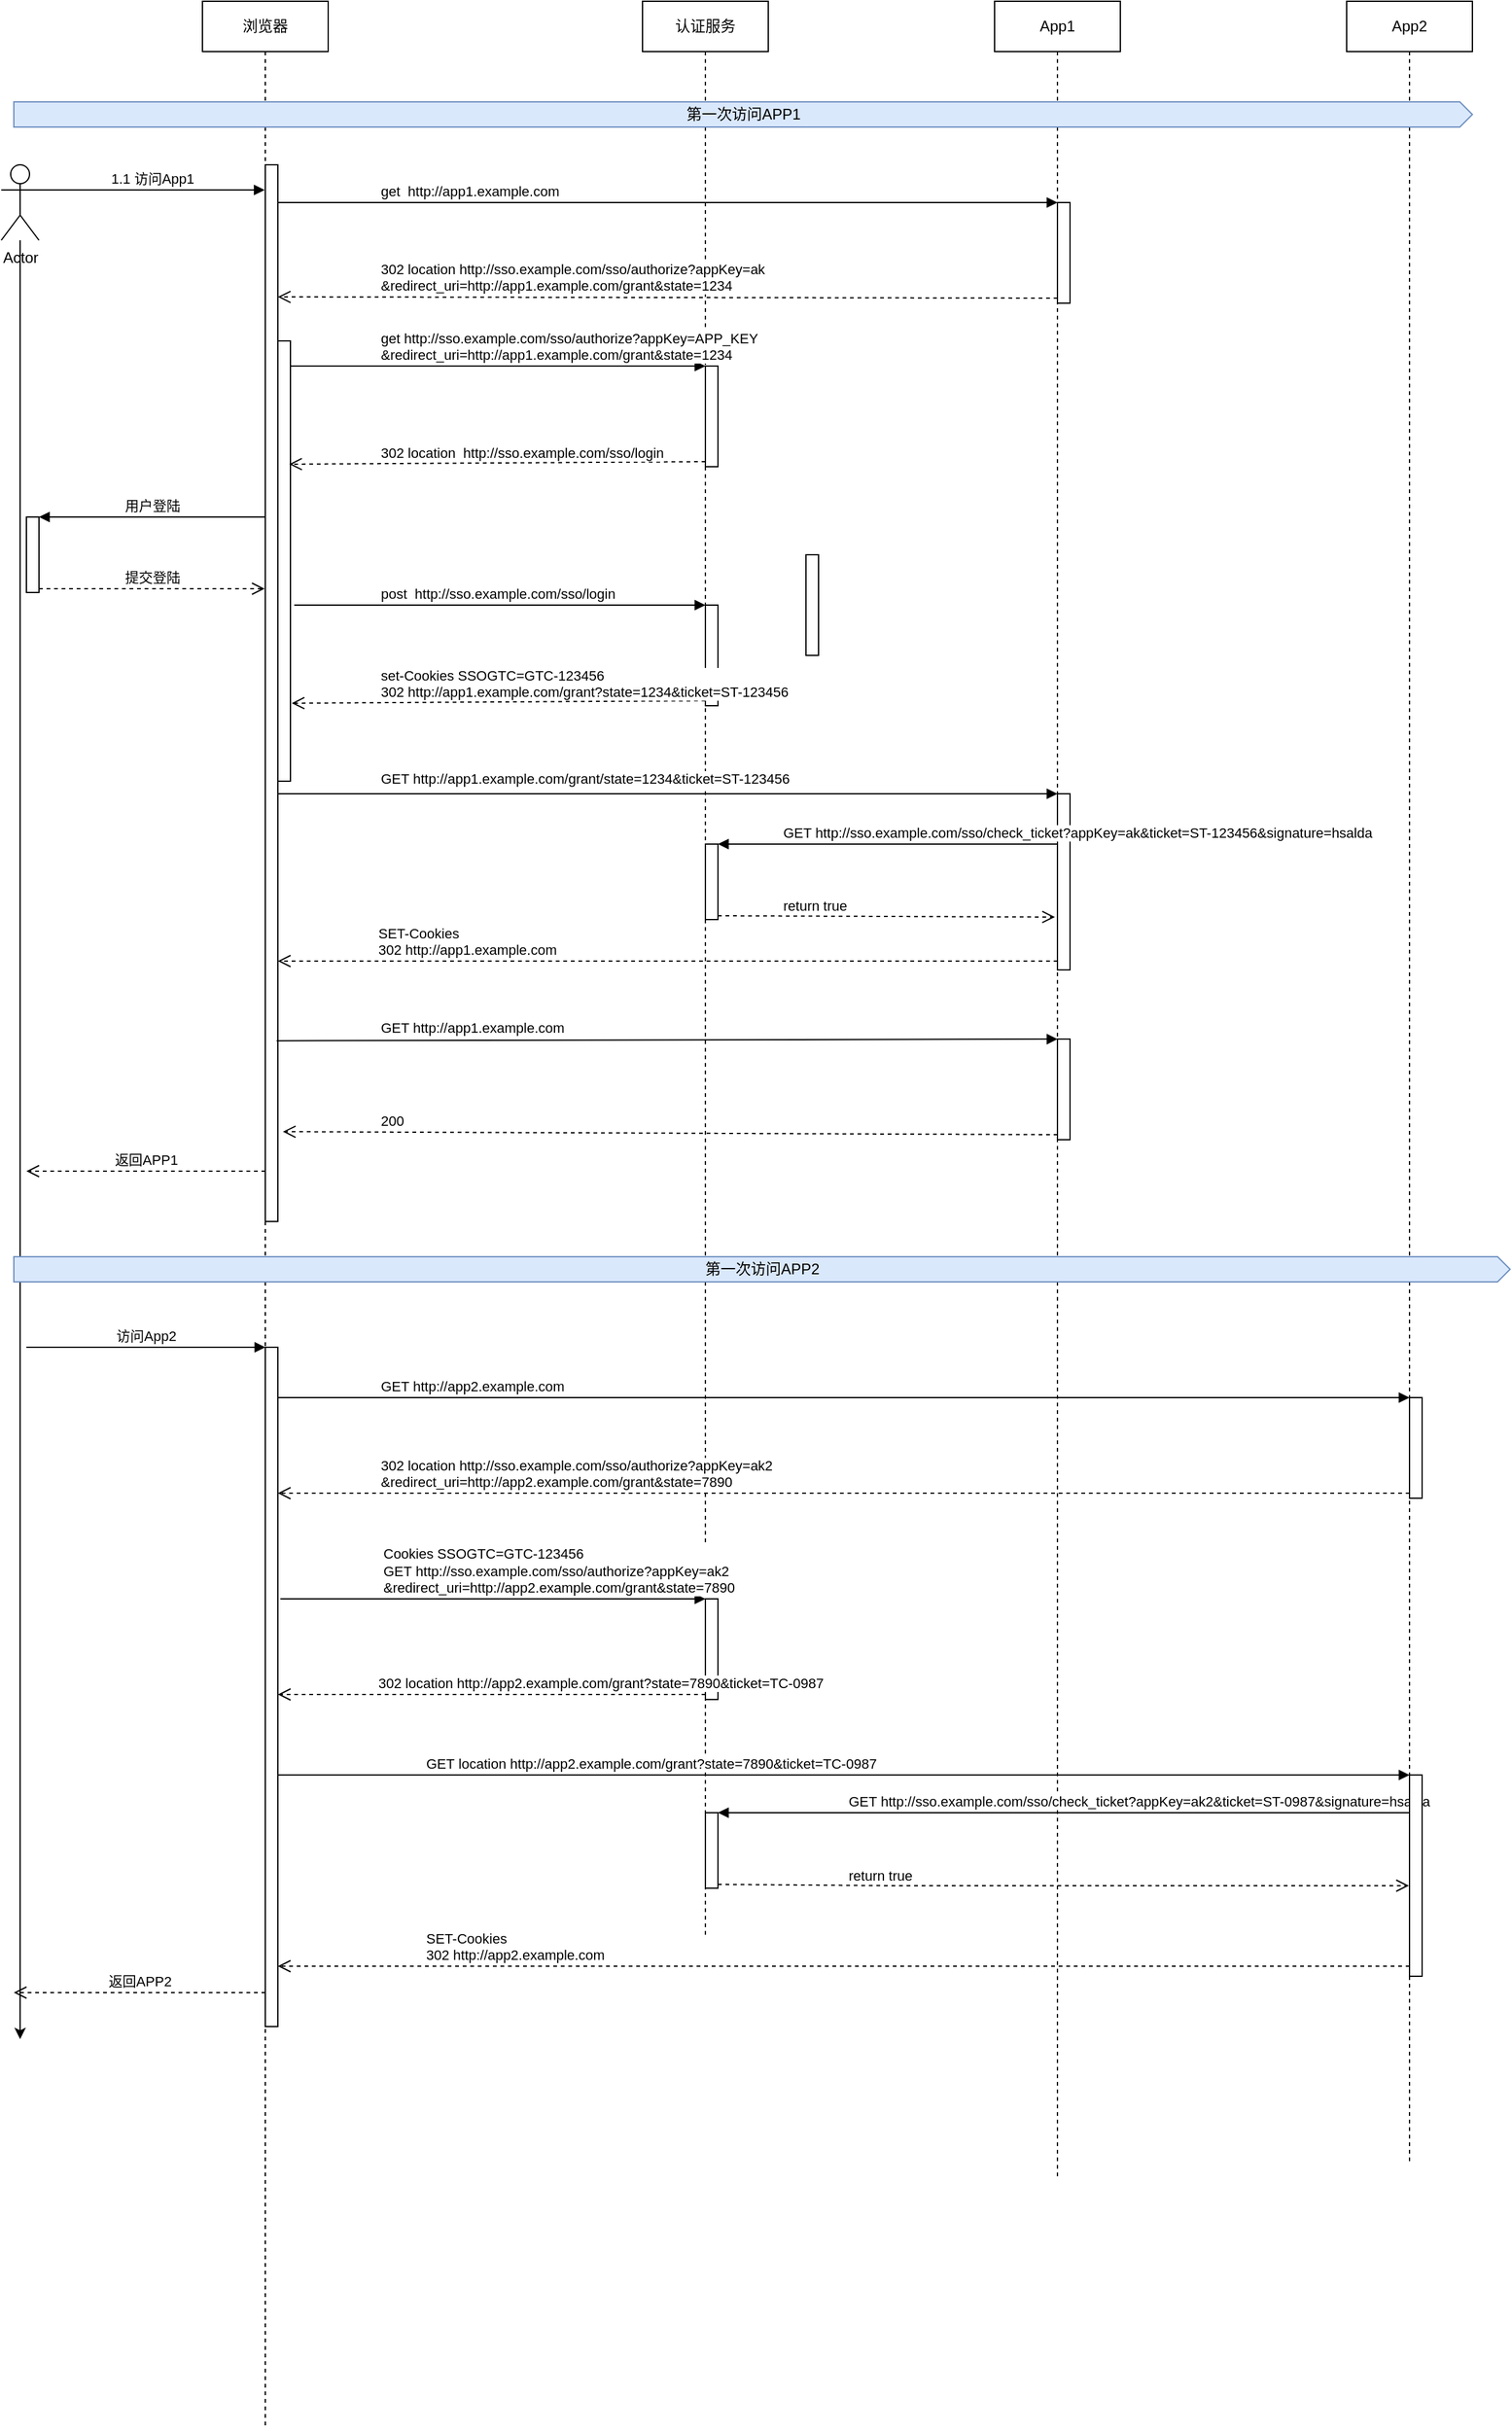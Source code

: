 <mxfile version="14.7.8" type="github">
  <diagram id="c4w317zECzJuG4s0Is7F" name="Page-1">
    <mxGraphModel dx="1426" dy="794" grid="1" gridSize="10" guides="1" tooltips="1" connect="1" arrows="1" fold="1" page="1" pageScale="1" pageWidth="1654" pageHeight="2336" math="0" shadow="0">
      <root>
        <mxCell id="0" />
        <mxCell id="1" parent="0" />
        <mxCell id="5jAdGCk7PEBWjeVyFy0n-1" value="浏览器" style="shape=umlLifeline;perimeter=lifelinePerimeter;whiteSpace=wrap;html=1;container=1;collapsible=0;recursiveResize=0;outlineConnect=0;" vertex="1" parent="1">
          <mxGeometry x="500" y="150" width="100" height="1930" as="geometry" />
        </mxCell>
        <mxCell id="5jAdGCk7PEBWjeVyFy0n-8" value="" style="html=1;points=[];perimeter=orthogonalPerimeter;" vertex="1" parent="5jAdGCk7PEBWjeVyFy0n-1">
          <mxGeometry x="50" y="130" width="10" height="840" as="geometry" />
        </mxCell>
        <mxCell id="5jAdGCk7PEBWjeVyFy0n-13" value="" style="html=1;points=[];perimeter=orthogonalPerimeter;" vertex="1" parent="5jAdGCk7PEBWjeVyFy0n-1">
          <mxGeometry x="60" y="270" width="10" height="350" as="geometry" />
        </mxCell>
        <mxCell id="5jAdGCk7PEBWjeVyFy0n-36" value="" style="html=1;points=[];perimeter=orthogonalPerimeter;" vertex="1" parent="5jAdGCk7PEBWjeVyFy0n-1">
          <mxGeometry x="50" y="1070" width="10" height="540" as="geometry" />
        </mxCell>
        <mxCell id="5jAdGCk7PEBWjeVyFy0n-37" value="访问App2" style="html=1;verticalAlign=bottom;endArrow=block;entryX=0;entryY=0;" edge="1" target="5jAdGCk7PEBWjeVyFy0n-36" parent="5jAdGCk7PEBWjeVyFy0n-1">
          <mxGeometry relative="1" as="geometry">
            <mxPoint x="-140" y="1070" as="sourcePoint" />
          </mxGeometry>
        </mxCell>
        <mxCell id="5jAdGCk7PEBWjeVyFy0n-38" value="返回APP2" style="html=1;verticalAlign=bottom;endArrow=open;dashed=1;endSize=8;exitX=0;exitY=0.95;" edge="1" source="5jAdGCk7PEBWjeVyFy0n-36" parent="5jAdGCk7PEBWjeVyFy0n-1">
          <mxGeometry relative="1" as="geometry">
            <mxPoint x="-150" y="1583" as="targetPoint" />
          </mxGeometry>
        </mxCell>
        <mxCell id="5jAdGCk7PEBWjeVyFy0n-2" value="认证服务" style="shape=umlLifeline;perimeter=lifelinePerimeter;whiteSpace=wrap;html=1;container=1;collapsible=0;recursiveResize=0;outlineConnect=0;" vertex="1" parent="1">
          <mxGeometry x="850" y="150" width="100" height="1540" as="geometry" />
        </mxCell>
        <mxCell id="5jAdGCk7PEBWjeVyFy0n-21" value="" style="html=1;points=[];perimeter=orthogonalPerimeter;" vertex="1" parent="5jAdGCk7PEBWjeVyFy0n-2">
          <mxGeometry x="50" y="480" width="10" height="80" as="geometry" />
        </mxCell>
        <mxCell id="5jAdGCk7PEBWjeVyFy0n-28" value="" style="html=1;points=[];perimeter=orthogonalPerimeter;" vertex="1" parent="5jAdGCk7PEBWjeVyFy0n-2">
          <mxGeometry x="50" y="670" width="10" height="60" as="geometry" />
        </mxCell>
        <mxCell id="5jAdGCk7PEBWjeVyFy0n-42" value="" style="html=1;points=[];perimeter=orthogonalPerimeter;" vertex="1" parent="5jAdGCk7PEBWjeVyFy0n-2">
          <mxGeometry x="50" y="1270" width="10" height="80" as="geometry" />
        </mxCell>
        <mxCell id="5jAdGCk7PEBWjeVyFy0n-3" value="App1" style="shape=umlLifeline;perimeter=lifelinePerimeter;whiteSpace=wrap;html=1;container=1;collapsible=0;recursiveResize=0;outlineConnect=0;" vertex="1" parent="1">
          <mxGeometry x="1130" y="150" width="100" height="1730" as="geometry" />
        </mxCell>
        <mxCell id="5jAdGCk7PEBWjeVyFy0n-24" value="" style="html=1;points=[];perimeter=orthogonalPerimeter;" vertex="1" parent="5jAdGCk7PEBWjeVyFy0n-3">
          <mxGeometry x="50" y="630" width="10" height="140" as="geometry" />
        </mxCell>
        <mxCell id="5jAdGCk7PEBWjeVyFy0n-31" value="" style="html=1;points=[];perimeter=orthogonalPerimeter;" vertex="1" parent="5jAdGCk7PEBWjeVyFy0n-3">
          <mxGeometry x="50" y="825" width="10" height="80" as="geometry" />
        </mxCell>
        <mxCell id="5jAdGCk7PEBWjeVyFy0n-4" value="App2" style="shape=umlLifeline;perimeter=lifelinePerimeter;whiteSpace=wrap;html=1;container=1;collapsible=0;recursiveResize=0;outlineConnect=0;" vertex="1" parent="1">
          <mxGeometry x="1410" y="150" width="100" height="1720" as="geometry" />
        </mxCell>
        <mxCell id="5jAdGCk7PEBWjeVyFy0n-39" value="" style="html=1;points=[];perimeter=orthogonalPerimeter;" vertex="1" parent="5jAdGCk7PEBWjeVyFy0n-4">
          <mxGeometry x="50" y="1110" width="10" height="80" as="geometry" />
        </mxCell>
        <mxCell id="5jAdGCk7PEBWjeVyFy0n-6" value="第一次访问APP1" style="html=1;shadow=0;dashed=0;align=center;verticalAlign=middle;shape=mxgraph.arrows2.arrow;dy=0;dx=10;notch=0;fillColor=#dae8fc;strokeColor=#6c8ebf;" vertex="1" parent="1">
          <mxGeometry x="350" y="230" width="1160" height="20" as="geometry" />
        </mxCell>
        <mxCell id="5jAdGCk7PEBWjeVyFy0n-17" style="edgeStyle=orthogonalEdgeStyle;rounded=0;orthogonalLoop=1;jettySize=auto;html=1;" edge="1" parent="1" source="5jAdGCk7PEBWjeVyFy0n-7">
          <mxGeometry relative="1" as="geometry">
            <mxPoint x="355" y="1770" as="targetPoint" />
          </mxGeometry>
        </mxCell>
        <mxCell id="5jAdGCk7PEBWjeVyFy0n-7" value="Actor" style="shape=umlActor;verticalLabelPosition=bottom;verticalAlign=top;html=1;outlineConnect=0;" vertex="1" parent="1">
          <mxGeometry x="340" y="280" width="30" height="60" as="geometry" />
        </mxCell>
        <mxCell id="5jAdGCk7PEBWjeVyFy0n-9" value="1.1 访问App1" style="html=1;verticalAlign=bottom;endArrow=block;" edge="1" parent="1" target="5jAdGCk7PEBWjeVyFy0n-1">
          <mxGeometry width="80" relative="1" as="geometry">
            <mxPoint x="370" y="300" as="sourcePoint" />
            <mxPoint x="450" y="300" as="targetPoint" />
          </mxGeometry>
        </mxCell>
        <mxCell id="5jAdGCk7PEBWjeVyFy0n-10" value="" style="html=1;points=[];perimeter=orthogonalPerimeter;" vertex="1" parent="1">
          <mxGeometry x="1180" y="310" width="10" height="80" as="geometry" />
        </mxCell>
        <mxCell id="5jAdGCk7PEBWjeVyFy0n-11" value="get&amp;nbsp; http://app1.example.com" style="html=1;verticalAlign=bottom;endArrow=block;entryX=0;entryY=0;align=left;" edge="1" target="5jAdGCk7PEBWjeVyFy0n-10" parent="1">
          <mxGeometry x="-0.742" relative="1" as="geometry">
            <mxPoint x="560" y="310" as="sourcePoint" />
            <mxPoint as="offset" />
          </mxGeometry>
        </mxCell>
        <mxCell id="5jAdGCk7PEBWjeVyFy0n-12" value="302 location http://sso.example.com/sso/authorize?appKey=ak&lt;br&gt;&amp;amp;redirect_uri=http://app1.example.com/grant&amp;amp;state=1234" style="html=1;verticalAlign=bottom;endArrow=open;dashed=1;endSize=8;exitX=0;exitY=0.95;entryX=1;entryY=0.125;entryDx=0;entryDy=0;entryPerimeter=0;align=left;" edge="1" source="5jAdGCk7PEBWjeVyFy0n-10" parent="1" target="5jAdGCk7PEBWjeVyFy0n-8">
          <mxGeometry x="0.742" relative="1" as="geometry">
            <mxPoint x="1026" y="386" as="targetPoint" />
            <mxPoint as="offset" />
          </mxGeometry>
        </mxCell>
        <mxCell id="5jAdGCk7PEBWjeVyFy0n-14" value="" style="html=1;points=[];perimeter=orthogonalPerimeter;" vertex="1" parent="1">
          <mxGeometry x="900" y="440" width="10" height="80" as="geometry" />
        </mxCell>
        <mxCell id="5jAdGCk7PEBWjeVyFy0n-15" value="get http://sso.example.com/sso/authorize?appKey=APP_KEY&lt;br&gt;&amp;amp;redirect_uri=http://app1.example.com/grant&amp;amp;state=1234" style="html=1;verticalAlign=bottom;endArrow=block;entryX=0;entryY=0;align=left;" edge="1" target="5jAdGCk7PEBWjeVyFy0n-14" parent="1">
          <mxGeometry x="-0.576" relative="1" as="geometry">
            <mxPoint x="570" y="440" as="sourcePoint" />
            <mxPoint as="offset" />
          </mxGeometry>
        </mxCell>
        <mxCell id="5jAdGCk7PEBWjeVyFy0n-16" value="302 location&amp;nbsp; http://sso.example.com/sso/login" style="html=1;verticalAlign=bottom;endArrow=open;dashed=1;endSize=8;exitX=0;exitY=0.95;entryX=0.9;entryY=0.28;entryDx=0;entryDy=0;entryPerimeter=0;align=left;" edge="1" source="5jAdGCk7PEBWjeVyFy0n-14" parent="1" target="5jAdGCk7PEBWjeVyFy0n-13">
          <mxGeometry x="0.571" relative="1" as="geometry">
            <mxPoint x="770" y="516" as="targetPoint" />
            <mxPoint as="offset" />
          </mxGeometry>
        </mxCell>
        <mxCell id="5jAdGCk7PEBWjeVyFy0n-18" value="" style="html=1;points=[];perimeter=orthogonalPerimeter;" vertex="1" parent="1">
          <mxGeometry x="360" y="560" width="10" height="60" as="geometry" />
        </mxCell>
        <mxCell id="5jAdGCk7PEBWjeVyFy0n-19" value="用户登陆" style="html=1;verticalAlign=bottom;endArrow=block;entryX=1;entryY=0;" edge="1" target="5jAdGCk7PEBWjeVyFy0n-18" parent="1" source="5jAdGCk7PEBWjeVyFy0n-1">
          <mxGeometry relative="1" as="geometry">
            <mxPoint x="430" y="560" as="sourcePoint" />
          </mxGeometry>
        </mxCell>
        <mxCell id="5jAdGCk7PEBWjeVyFy0n-20" value="提交登陆" style="html=1;verticalAlign=bottom;endArrow=open;dashed=1;endSize=8;exitX=1;exitY=0.95;" edge="1" source="5jAdGCk7PEBWjeVyFy0n-18" parent="1" target="5jAdGCk7PEBWjeVyFy0n-1">
          <mxGeometry relative="1" as="geometry">
            <mxPoint x="545" y="614" as="targetPoint" />
          </mxGeometry>
        </mxCell>
        <mxCell id="5jAdGCk7PEBWjeVyFy0n-22" value="post&amp;nbsp; http://sso.example.com/sso/login" style="html=1;verticalAlign=bottom;endArrow=block;entryX=0;entryY=0;align=left;" edge="1" target="5jAdGCk7PEBWjeVyFy0n-21" parent="1">
          <mxGeometry x="-0.59" relative="1" as="geometry">
            <mxPoint x="573" y="630" as="sourcePoint" />
            <mxPoint as="offset" />
          </mxGeometry>
        </mxCell>
        <mxCell id="5jAdGCk7PEBWjeVyFy0n-23" value="set-Cookies SSOGTC=GTC-123456&lt;br&gt;302 http://app1.example.com/grant?state=1234&amp;amp;ticket=ST-123456" style="html=1;verticalAlign=bottom;endArrow=open;dashed=1;endSize=8;exitX=0;exitY=0.95;align=left;" edge="1" source="5jAdGCk7PEBWjeVyFy0n-21" parent="1">
          <mxGeometry x="0.581" relative="1" as="geometry">
            <mxPoint x="571" y="708" as="targetPoint" />
            <mxPoint as="offset" />
          </mxGeometry>
        </mxCell>
        <mxCell id="5jAdGCk7PEBWjeVyFy0n-25" value="GET http://app1.example.com/grant/state=1234&amp;amp;ticket=ST-123456" style="html=1;verticalAlign=bottom;endArrow=block;entryX=0;entryY=0;align=left;" edge="1" target="5jAdGCk7PEBWjeVyFy0n-24" parent="1">
          <mxGeometry x="-0.742" y="3" relative="1" as="geometry">
            <mxPoint x="560" y="780" as="sourcePoint" />
            <mxPoint as="offset" />
          </mxGeometry>
        </mxCell>
        <mxCell id="5jAdGCk7PEBWjeVyFy0n-27" value="" style="html=1;points=[];perimeter=orthogonalPerimeter;" vertex="1" parent="1">
          <mxGeometry x="980" y="590" width="10" height="80" as="geometry" />
        </mxCell>
        <mxCell id="5jAdGCk7PEBWjeVyFy0n-29" value="GET http://sso.example.com/sso/check_ticket?appKey=ak&amp;amp;ticket=ST-123456&amp;amp;signature=hsalda" style="html=1;verticalAlign=bottom;endArrow=block;entryX=1;entryY=0;align=left;" edge="1" target="5jAdGCk7PEBWjeVyFy0n-28" parent="1" source="5jAdGCk7PEBWjeVyFy0n-3">
          <mxGeometry x="0.629" relative="1" as="geometry">
            <mxPoint x="970" y="820" as="sourcePoint" />
            <mxPoint as="offset" />
          </mxGeometry>
        </mxCell>
        <mxCell id="5jAdGCk7PEBWjeVyFy0n-30" value="return true" style="html=1;verticalAlign=bottom;endArrow=open;dashed=1;endSize=8;exitX=1;exitY=0.95;entryX=-0.2;entryY=0.7;entryDx=0;entryDy=0;entryPerimeter=0;align=left;" edge="1" source="5jAdGCk7PEBWjeVyFy0n-28" parent="1" target="5jAdGCk7PEBWjeVyFy0n-24">
          <mxGeometry x="-0.627" y="-1" relative="1" as="geometry">
            <mxPoint x="970" y="877" as="targetPoint" />
            <mxPoint as="offset" />
          </mxGeometry>
        </mxCell>
        <mxCell id="5jAdGCk7PEBWjeVyFy0n-26" value="SET-Cookies&lt;br&gt;&lt;div&gt;302 http://app1.example.com&lt;/div&gt;" style="html=1;verticalAlign=bottom;endArrow=open;dashed=1;endSize=8;exitX=0;exitY=0.95;align=left;" edge="1" source="5jAdGCk7PEBWjeVyFy0n-24" parent="1">
          <mxGeometry x="0.75" relative="1" as="geometry">
            <mxPoint x="560" y="913" as="targetPoint" />
            <mxPoint as="offset" />
          </mxGeometry>
        </mxCell>
        <mxCell id="5jAdGCk7PEBWjeVyFy0n-32" value="GET http://app1.example.com" style="html=1;verticalAlign=bottom;endArrow=block;entryX=0;entryY=0;exitX=0.9;exitY=0.829;exitDx=0;exitDy=0;exitPerimeter=0;align=left;" edge="1" target="5jAdGCk7PEBWjeVyFy0n-31" parent="1" source="5jAdGCk7PEBWjeVyFy0n-8">
          <mxGeometry x="-0.739" y="1" relative="1" as="geometry">
            <mxPoint x="630" y="975" as="sourcePoint" />
            <mxPoint as="offset" />
          </mxGeometry>
        </mxCell>
        <mxCell id="5jAdGCk7PEBWjeVyFy0n-33" value="200" style="html=1;verticalAlign=bottom;endArrow=open;dashed=1;endSize=8;exitX=0;exitY=0.95;entryX=1.4;entryY=0.915;entryDx=0;entryDy=0;entryPerimeter=0;align=left;" edge="1" source="5jAdGCk7PEBWjeVyFy0n-31" parent="1" target="5jAdGCk7PEBWjeVyFy0n-8">
          <mxGeometry x="0.753" relative="1" as="geometry">
            <mxPoint x="610" y="1050" as="targetPoint" />
            <mxPoint as="offset" />
          </mxGeometry>
        </mxCell>
        <mxCell id="5jAdGCk7PEBWjeVyFy0n-34" value="返回APP1" style="html=1;verticalAlign=bottom;endArrow=open;dashed=1;endSize=8;" edge="1" parent="1">
          <mxGeometry relative="1" as="geometry">
            <mxPoint x="550" y="1080" as="sourcePoint" />
            <mxPoint x="360" y="1080" as="targetPoint" />
          </mxGeometry>
        </mxCell>
        <mxCell id="5jAdGCk7PEBWjeVyFy0n-35" value="第一次访问APP2" style="html=1;shadow=0;dashed=0;align=center;verticalAlign=middle;shape=mxgraph.arrows2.arrow;dy=0;dx=10;notch=0;fillColor=#dae8fc;strokeColor=#6c8ebf;" vertex="1" parent="1">
          <mxGeometry x="350" y="1148" width="1190" height="20" as="geometry" />
        </mxCell>
        <mxCell id="5jAdGCk7PEBWjeVyFy0n-40" value="GET http://app2.example.com" style="html=1;verticalAlign=bottom;endArrow=block;entryX=0;entryY=0;align=left;" edge="1" target="5jAdGCk7PEBWjeVyFy0n-39" parent="1">
          <mxGeometry x="-0.822" relative="1" as="geometry">
            <mxPoint x="560" y="1260" as="sourcePoint" />
            <mxPoint as="offset" />
          </mxGeometry>
        </mxCell>
        <mxCell id="5jAdGCk7PEBWjeVyFy0n-41" value="302 location http://sso.example.com/sso/&lt;span&gt;authorize?appKey=ak2&lt;/span&gt;&lt;br&gt;&lt;div&gt;&amp;amp;redirect_uri=http://app2.example.com/grant&amp;amp;state=7890&lt;/div&gt;" style="html=1;verticalAlign=bottom;endArrow=open;dashed=1;endSize=8;exitX=0;exitY=0.95;align=left;" edge="1" source="5jAdGCk7PEBWjeVyFy0n-39" parent="1">
          <mxGeometry x="0.822" relative="1" as="geometry">
            <mxPoint x="560" y="1336" as="targetPoint" />
            <mxPoint as="offset" />
          </mxGeometry>
        </mxCell>
        <mxCell id="5jAdGCk7PEBWjeVyFy0n-43" value="Cookies SSOGTC=GTC-123456&lt;br&gt;GET&amp;nbsp;&lt;span&gt;http://sso.example.com/sso/&lt;/span&gt;&lt;span&gt;authorize?appKey=ak2&lt;/span&gt;&lt;br&gt;&lt;div&gt;&amp;amp;redirect_uri=http://app2.example.com/grant&amp;amp;state=7890&lt;/div&gt;" style="html=1;verticalAlign=bottom;endArrow=block;entryX=0;entryY=0;align=left;" edge="1" target="5jAdGCk7PEBWjeVyFy0n-42" parent="1">
          <mxGeometry x="-0.529" relative="1" as="geometry">
            <mxPoint x="562" y="1420" as="sourcePoint" />
            <mxPoint as="offset" />
          </mxGeometry>
        </mxCell>
        <mxCell id="5jAdGCk7PEBWjeVyFy0n-44" value="302 location http://app2.example.com/grant?state=7890&amp;amp;ticket=TC-0987" style="html=1;verticalAlign=bottom;endArrow=open;dashed=1;endSize=8;exitX=0;exitY=0.95;align=left;" edge="1" source="5jAdGCk7PEBWjeVyFy0n-42" parent="1">
          <mxGeometry x="0.543" relative="1" as="geometry">
            <mxPoint x="560" y="1496" as="targetPoint" />
            <mxPoint as="offset" />
          </mxGeometry>
        </mxCell>
        <mxCell id="5jAdGCk7PEBWjeVyFy0n-46" value="GET&amp;nbsp;&lt;span&gt;location http://app2.example.com/grant?state=7890&amp;amp;ticket=TC-0987&lt;/span&gt;" style="html=1;verticalAlign=bottom;endArrow=block;entryX=0;entryY=0;align=left;" edge="1" target="5jAdGCk7PEBWjeVyFy0n-45" parent="1" source="5jAdGCk7PEBWjeVyFy0n-36">
          <mxGeometry x="-0.742" relative="1" as="geometry">
            <mxPoint x="1110" y="1550" as="sourcePoint" />
            <mxPoint as="offset" />
          </mxGeometry>
        </mxCell>
        <mxCell id="5jAdGCk7PEBWjeVyFy0n-48" value="" style="html=1;points=[];perimeter=orthogonalPerimeter;" vertex="1" parent="1">
          <mxGeometry x="900" y="1590" width="10" height="60" as="geometry" />
        </mxCell>
        <mxCell id="5jAdGCk7PEBWjeVyFy0n-49" value="GET http://sso.example.com/sso/check_ticket?appKey=ak2&amp;amp;ticket=ST-0987&amp;amp;signature=hsalda" style="html=1;verticalAlign=bottom;endArrow=block;entryX=1;entryY=0;align=left;" edge="1" parent="1" target="5jAdGCk7PEBWjeVyFy0n-48" source="5jAdGCk7PEBWjeVyFy0n-4">
          <mxGeometry x="0.629" relative="1" as="geometry">
            <mxPoint x="1179.5" y="1590" as="sourcePoint" />
            <mxPoint as="offset" />
          </mxGeometry>
        </mxCell>
        <mxCell id="5jAdGCk7PEBWjeVyFy0n-50" value="return true" style="html=1;verticalAlign=bottom;endArrow=open;dashed=1;endSize=8;exitX=1;exitY=0.95;align=left;" edge="1" parent="1" source="5jAdGCk7PEBWjeVyFy0n-48" target="5jAdGCk7PEBWjeVyFy0n-4">
          <mxGeometry x="-0.627" y="-1" relative="1" as="geometry">
            <mxPoint x="1178" y="1648" as="targetPoint" />
            <mxPoint as="offset" />
            <Array as="points">
              <mxPoint x="1050" y="1648" />
            </Array>
          </mxGeometry>
        </mxCell>
        <mxCell id="5jAdGCk7PEBWjeVyFy0n-47" value="&lt;div&gt;SET-Cookies&lt;/div&gt;&lt;div&gt;302 http://app2.example.com&lt;/div&gt;" style="html=1;verticalAlign=bottom;endArrow=open;dashed=1;endSize=8;exitX=0;exitY=0.95;align=left;" edge="1" source="5jAdGCk7PEBWjeVyFy0n-45" parent="1" target="5jAdGCk7PEBWjeVyFy0n-36">
          <mxGeometry x="0.742" relative="1" as="geometry">
            <mxPoint x="680" y="1720" as="targetPoint" />
            <mxPoint as="offset" />
          </mxGeometry>
        </mxCell>
        <mxCell id="5jAdGCk7PEBWjeVyFy0n-45" value="" style="html=1;points=[];perimeter=orthogonalPerimeter;" vertex="1" parent="1">
          <mxGeometry x="1460" y="1560" width="10" height="160" as="geometry" />
        </mxCell>
      </root>
    </mxGraphModel>
  </diagram>
</mxfile>
